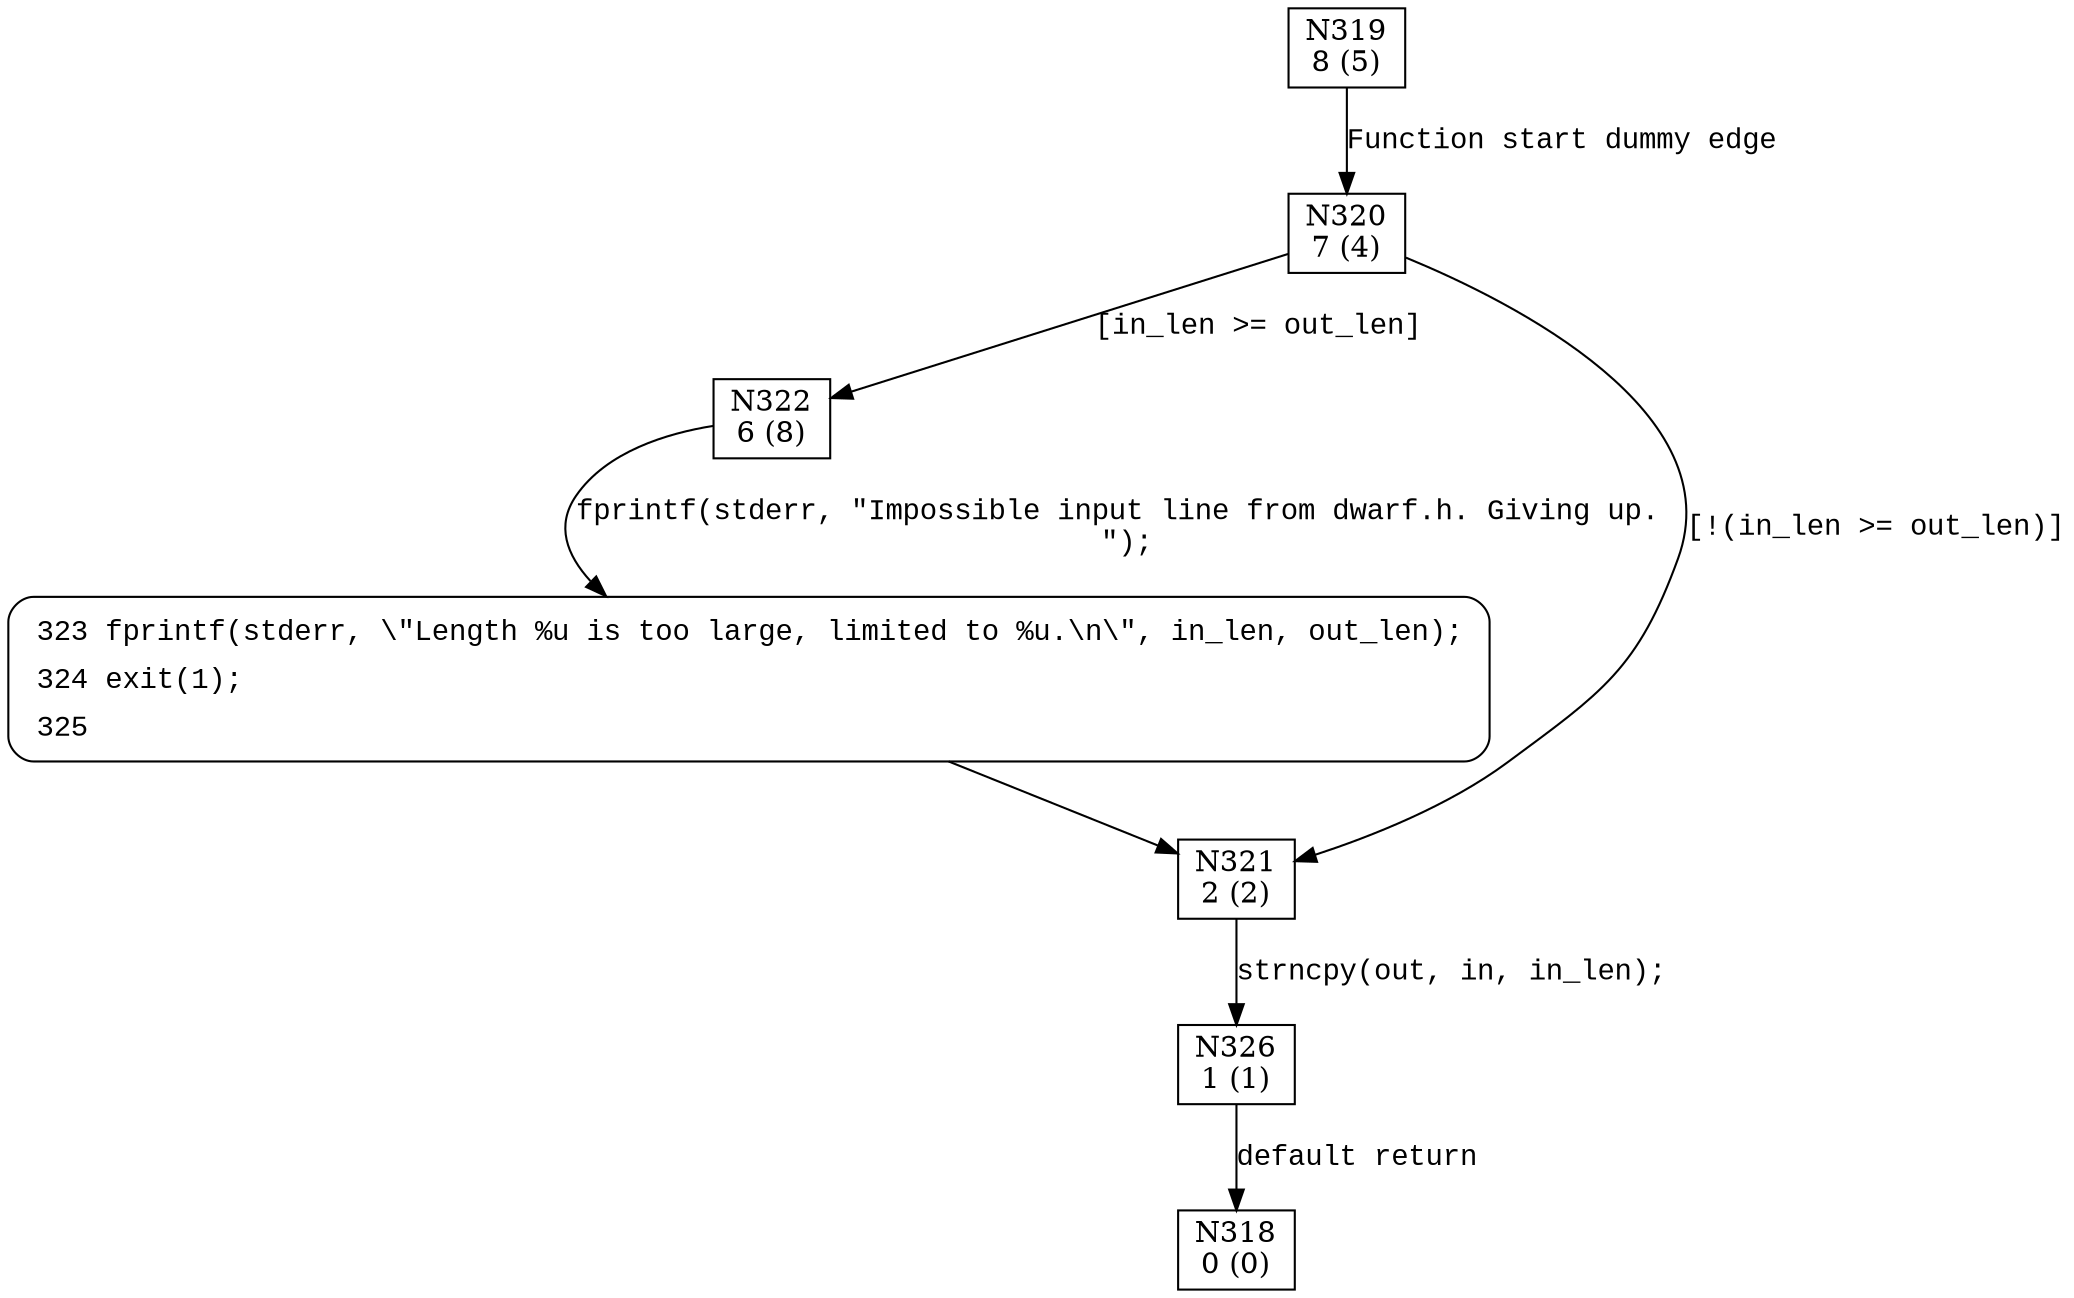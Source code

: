 digraph gennames_isafe_strncpy {
319 [shape="box" label="N319\n8 (5)"]
320 [shape="box" label="N320\n7 (4)"]
322 [shape="box" label="N322\n6 (8)"]
321 [shape="box" label="N321\n2 (2)"]
326 [shape="box" label="N326\n1 (1)"]
323 [shape="box" label="N323\n5 (7)"]
318 [shape="box" label="N318\n0 (0)"]
323 [style="filled,bold" penwidth="1" fillcolor="white" fontname="Courier New" shape="Mrecord" label=<<table border="0" cellborder="0" cellpadding="3" bgcolor="white"><tr><td align="right">323</td><td align="left">fprintf(stderr, \"Length %u is too large, limited to %u.\n\", in_len, out_len);</td></tr><tr><td align="right">324</td><td align="left">exit(1);</td></tr><tr><td align="right">325</td><td align="left"></td></tr></table>>]
323 -> 321[label=""]
319 -> 320 [label="Function start dummy edge" fontname="Courier New"]
320 -> 322 [label="[in_len >= out_len]" fontname="Courier New"]
320 -> 321 [label="[!(in_len >= out_len)]" fontname="Courier New"]
321 -> 326 [label="strncpy(out, in, in_len);" fontname="Courier New"]
322 -> 323 [label="fprintf(stderr, \"Impossible input line from dwarf.h. Giving up. \n\");" fontname="Courier New"]
326 -> 318 [label="default return" fontname="Courier New"]
}